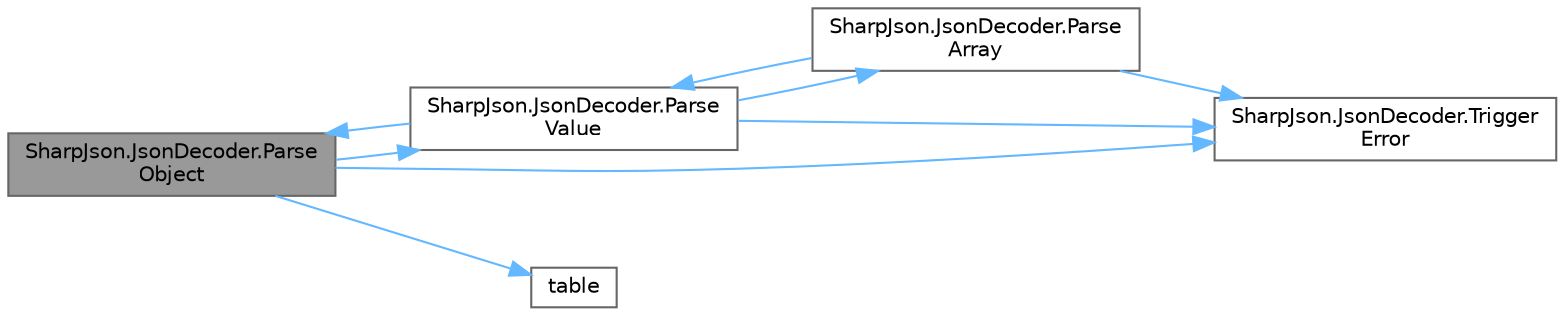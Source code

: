 digraph "SharpJson.JsonDecoder.ParseObject"
{
 // LATEX_PDF_SIZE
  bgcolor="transparent";
  edge [fontname=Helvetica,fontsize=10,labelfontname=Helvetica,labelfontsize=10];
  node [fontname=Helvetica,fontsize=10,shape=box,height=0.2,width=0.4];
  rankdir="LR";
  Node1 [id="Node000001",label="SharpJson.JsonDecoder.Parse\lObject",height=0.2,width=0.4,color="gray40", fillcolor="grey60", style="filled", fontcolor="black",tooltip=" "];
  Node1 -> Node2 [id="edge9_Node000001_Node000002",color="steelblue1",style="solid",tooltip=" "];
  Node2 [id="Node000002",label="SharpJson.JsonDecoder.Parse\lValue",height=0.2,width=0.4,color="grey40", fillcolor="white", style="filled",URL="$class_sharp_json_1_1_json_decoder.html#ad67cc8fc02cea01cd101c09631fb3d05",tooltip=" "];
  Node2 -> Node3 [id="edge10_Node000002_Node000003",color="steelblue1",style="solid",tooltip=" "];
  Node3 [id="Node000003",label="SharpJson.JsonDecoder.Parse\lArray",height=0.2,width=0.4,color="grey40", fillcolor="white", style="filled",URL="$class_sharp_json_1_1_json_decoder.html#a36419b4865358e6c98132c9998666e38",tooltip=" "];
  Node3 -> Node2 [id="edge11_Node000003_Node000002",color="steelblue1",style="solid",tooltip=" "];
  Node3 -> Node4 [id="edge12_Node000003_Node000004",color="steelblue1",style="solid",tooltip=" "];
  Node4 [id="Node000004",label="SharpJson.JsonDecoder.Trigger\lError",height=0.2,width=0.4,color="grey40", fillcolor="white", style="filled",URL="$class_sharp_json_1_1_json_decoder.html#a0835819f4bc401580a84999dfd03df1a",tooltip=" "];
  Node2 -> Node1 [id="edge13_Node000002_Node000001",color="steelblue1",style="solid",tooltip=" "];
  Node2 -> Node4 [id="edge14_Node000002_Node000004",color="steelblue1",style="solid",tooltip=" "];
  Node1 -> Node5 [id="edge15_Node000001_Node000005",color="steelblue1",style="solid",tooltip=" "];
  Node5 [id="Node000005",label="table",height=0.2,width=0.4,color="grey40", fillcolor="white", style="filled",URL="$_tutorial___advanced_initialization___lin_spaced_8cpp.html#a6d7f0e87f8aa44936feb21fa94981cf9",tooltip=" "];
  Node1 -> Node4 [id="edge16_Node000001_Node000004",color="steelblue1",style="solid",tooltip=" "];
}
